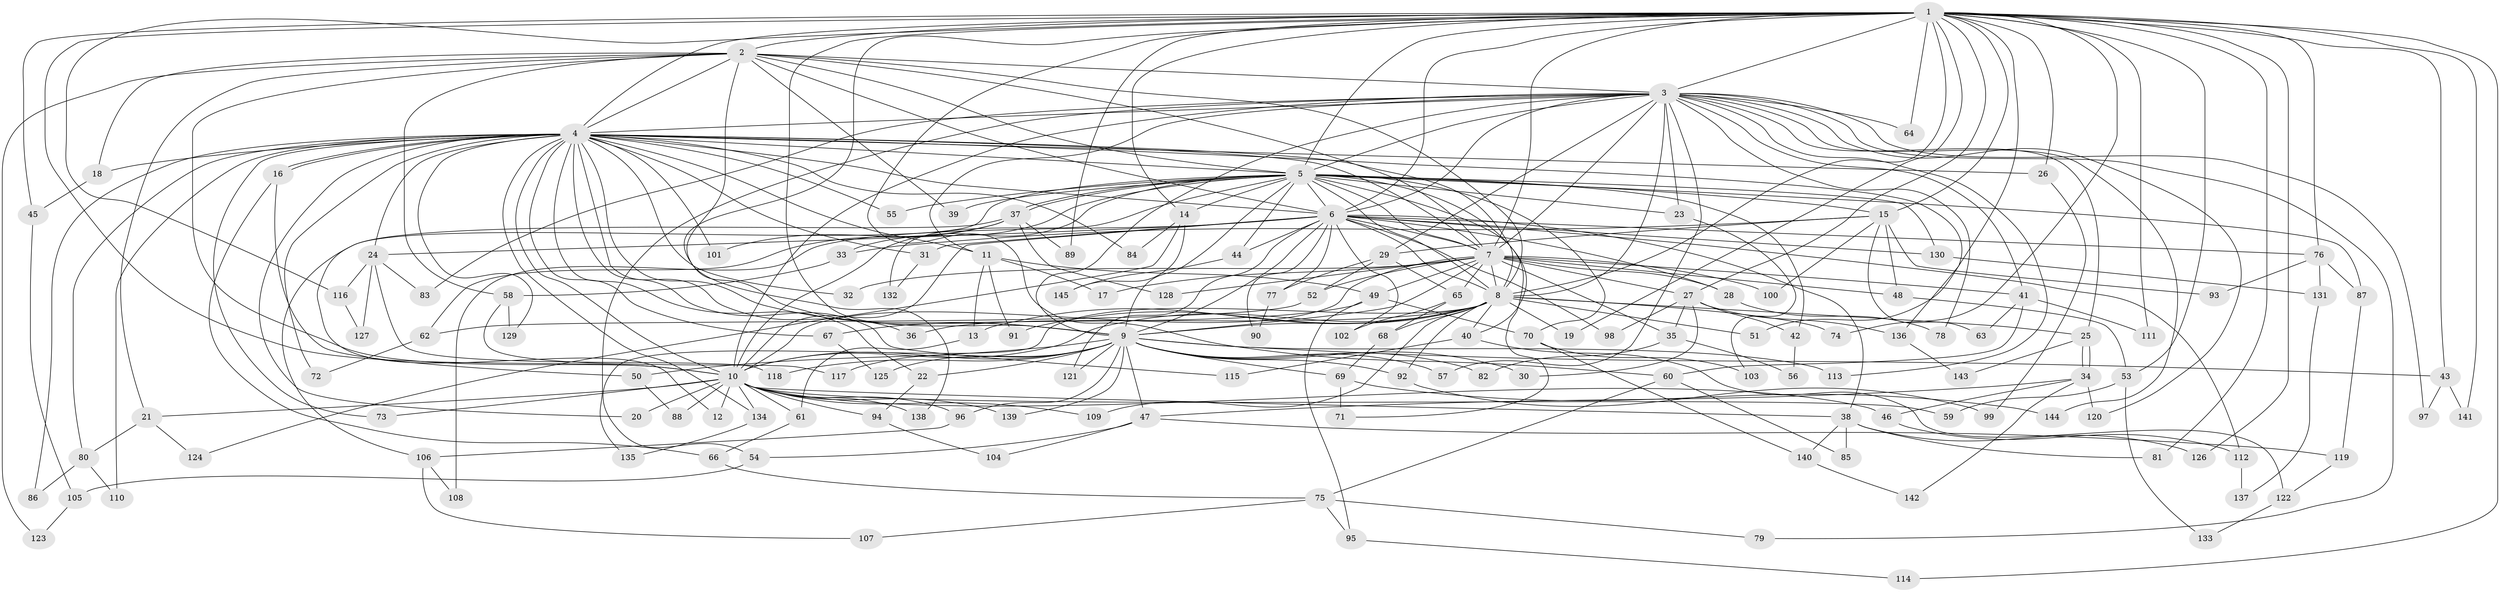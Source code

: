 // Generated by graph-tools (version 1.1) at 2025/13/03/09/25 04:13:45]
// undirected, 145 vertices, 315 edges
graph export_dot {
graph [start="1"]
  node [color=gray90,style=filled];
  1;
  2;
  3;
  4;
  5;
  6;
  7;
  8;
  9;
  10;
  11;
  12;
  13;
  14;
  15;
  16;
  17;
  18;
  19;
  20;
  21;
  22;
  23;
  24;
  25;
  26;
  27;
  28;
  29;
  30;
  31;
  32;
  33;
  34;
  35;
  36;
  37;
  38;
  39;
  40;
  41;
  42;
  43;
  44;
  45;
  46;
  47;
  48;
  49;
  50;
  51;
  52;
  53;
  54;
  55;
  56;
  57;
  58;
  59;
  60;
  61;
  62;
  63;
  64;
  65;
  66;
  67;
  68;
  69;
  70;
  71;
  72;
  73;
  74;
  75;
  76;
  77;
  78;
  79;
  80;
  81;
  82;
  83;
  84;
  85;
  86;
  87;
  88;
  89;
  90;
  91;
  92;
  93;
  94;
  95;
  96;
  97;
  98;
  99;
  100;
  101;
  102;
  103;
  104;
  105;
  106;
  107;
  108;
  109;
  110;
  111;
  112;
  113;
  114;
  115;
  116;
  117;
  118;
  119;
  120;
  121;
  122;
  123;
  124;
  125;
  126;
  127;
  128;
  129;
  130;
  131;
  132;
  133;
  134;
  135;
  136;
  137;
  138;
  139;
  140;
  141;
  142;
  143;
  144;
  145;
  1 -- 2;
  1 -- 3;
  1 -- 4;
  1 -- 5;
  1 -- 6;
  1 -- 7;
  1 -- 8;
  1 -- 9;
  1 -- 10;
  1 -- 14;
  1 -- 15;
  1 -- 19;
  1 -- 26;
  1 -- 27;
  1 -- 43;
  1 -- 45;
  1 -- 51;
  1 -- 53;
  1 -- 60;
  1 -- 64;
  1 -- 74;
  1 -- 76;
  1 -- 81;
  1 -- 89;
  1 -- 111;
  1 -- 114;
  1 -- 116;
  1 -- 126;
  1 -- 138;
  1 -- 141;
  2 -- 3;
  2 -- 4;
  2 -- 5;
  2 -- 6;
  2 -- 7;
  2 -- 8;
  2 -- 9;
  2 -- 10;
  2 -- 18;
  2 -- 21;
  2 -- 39;
  2 -- 58;
  2 -- 123;
  3 -- 4;
  3 -- 5;
  3 -- 6;
  3 -- 7;
  3 -- 8;
  3 -- 9;
  3 -- 10;
  3 -- 11;
  3 -- 23;
  3 -- 25;
  3 -- 29;
  3 -- 41;
  3 -- 57;
  3 -- 64;
  3 -- 78;
  3 -- 79;
  3 -- 83;
  3 -- 97;
  3 -- 113;
  3 -- 120;
  3 -- 135;
  3 -- 144;
  4 -- 5;
  4 -- 6;
  4 -- 7;
  4 -- 8;
  4 -- 9;
  4 -- 10;
  4 -- 11;
  4 -- 16;
  4 -- 16;
  4 -- 18;
  4 -- 20;
  4 -- 22;
  4 -- 24;
  4 -- 26;
  4 -- 31;
  4 -- 32;
  4 -- 36;
  4 -- 55;
  4 -- 67;
  4 -- 72;
  4 -- 73;
  4 -- 80;
  4 -- 84;
  4 -- 86;
  4 -- 101;
  4 -- 110;
  4 -- 115;
  4 -- 129;
  4 -- 134;
  4 -- 136;
  5 -- 6;
  5 -- 7;
  5 -- 8;
  5 -- 9;
  5 -- 10;
  5 -- 12;
  5 -- 14;
  5 -- 15;
  5 -- 23;
  5 -- 33;
  5 -- 37;
  5 -- 37;
  5 -- 39;
  5 -- 40;
  5 -- 42;
  5 -- 44;
  5 -- 55;
  5 -- 70;
  5 -- 71;
  5 -- 87;
  5 -- 130;
  5 -- 132;
  6 -- 7;
  6 -- 8;
  6 -- 9;
  6 -- 10;
  6 -- 24;
  6 -- 28;
  6 -- 31;
  6 -- 38;
  6 -- 44;
  6 -- 76;
  6 -- 77;
  6 -- 90;
  6 -- 98;
  6 -- 102;
  6 -- 108;
  6 -- 112;
  6 -- 121;
  6 -- 130;
  7 -- 8;
  7 -- 9;
  7 -- 10;
  7 -- 17;
  7 -- 27;
  7 -- 28;
  7 -- 32;
  7 -- 35;
  7 -- 41;
  7 -- 48;
  7 -- 49;
  7 -- 52;
  7 -- 65;
  7 -- 100;
  7 -- 128;
  8 -- 9;
  8 -- 10;
  8 -- 13;
  8 -- 19;
  8 -- 25;
  8 -- 36;
  8 -- 40;
  8 -- 51;
  8 -- 54;
  8 -- 68;
  8 -- 74;
  8 -- 91;
  8 -- 92;
  8 -- 109;
  9 -- 10;
  9 -- 22;
  9 -- 30;
  9 -- 43;
  9 -- 47;
  9 -- 50;
  9 -- 57;
  9 -- 69;
  9 -- 82;
  9 -- 92;
  9 -- 96;
  9 -- 113;
  9 -- 117;
  9 -- 118;
  9 -- 121;
  9 -- 125;
  9 -- 139;
  10 -- 12;
  10 -- 20;
  10 -- 21;
  10 -- 38;
  10 -- 46;
  10 -- 59;
  10 -- 61;
  10 -- 73;
  10 -- 88;
  10 -- 94;
  10 -- 96;
  10 -- 109;
  10 -- 134;
  10 -- 138;
  10 -- 139;
  11 -- 13;
  11 -- 17;
  11 -- 49;
  11 -- 91;
  13 -- 61;
  14 -- 84;
  14 -- 124;
  14 -- 145;
  15 -- 29;
  15 -- 33;
  15 -- 48;
  15 -- 63;
  15 -- 93;
  15 -- 100;
  16 -- 50;
  16 -- 66;
  18 -- 45;
  21 -- 80;
  21 -- 124;
  22 -- 94;
  23 -- 103;
  24 -- 83;
  24 -- 116;
  24 -- 118;
  24 -- 127;
  25 -- 34;
  25 -- 34;
  25 -- 143;
  26 -- 99;
  27 -- 30;
  27 -- 35;
  27 -- 42;
  27 -- 98;
  27 -- 136;
  28 -- 78;
  29 -- 52;
  29 -- 65;
  29 -- 77;
  31 -- 132;
  33 -- 58;
  34 -- 46;
  34 -- 47;
  34 -- 120;
  34 -- 142;
  35 -- 56;
  35 -- 82;
  37 -- 62;
  37 -- 89;
  37 -- 101;
  37 -- 106;
  37 -- 128;
  38 -- 81;
  38 -- 85;
  38 -- 126;
  38 -- 140;
  40 -- 115;
  40 -- 122;
  41 -- 60;
  41 -- 63;
  41 -- 111;
  42 -- 56;
  43 -- 97;
  43 -- 141;
  44 -- 145;
  45 -- 105;
  46 -- 112;
  47 -- 54;
  47 -- 104;
  47 -- 119;
  48 -- 53;
  49 -- 67;
  49 -- 70;
  49 -- 95;
  50 -- 88;
  52 -- 62;
  53 -- 59;
  53 -- 133;
  54 -- 105;
  58 -- 117;
  58 -- 129;
  60 -- 75;
  60 -- 85;
  61 -- 66;
  62 -- 72;
  65 -- 68;
  65 -- 102;
  66 -- 75;
  67 -- 125;
  68 -- 69;
  69 -- 71;
  69 -- 144;
  70 -- 103;
  70 -- 140;
  75 -- 79;
  75 -- 95;
  75 -- 107;
  76 -- 87;
  76 -- 93;
  76 -- 131;
  77 -- 90;
  80 -- 86;
  80 -- 110;
  87 -- 119;
  92 -- 99;
  94 -- 104;
  95 -- 114;
  96 -- 106;
  105 -- 123;
  106 -- 107;
  106 -- 108;
  112 -- 137;
  116 -- 127;
  119 -- 122;
  122 -- 133;
  130 -- 131;
  131 -- 137;
  134 -- 135;
  136 -- 143;
  140 -- 142;
}
